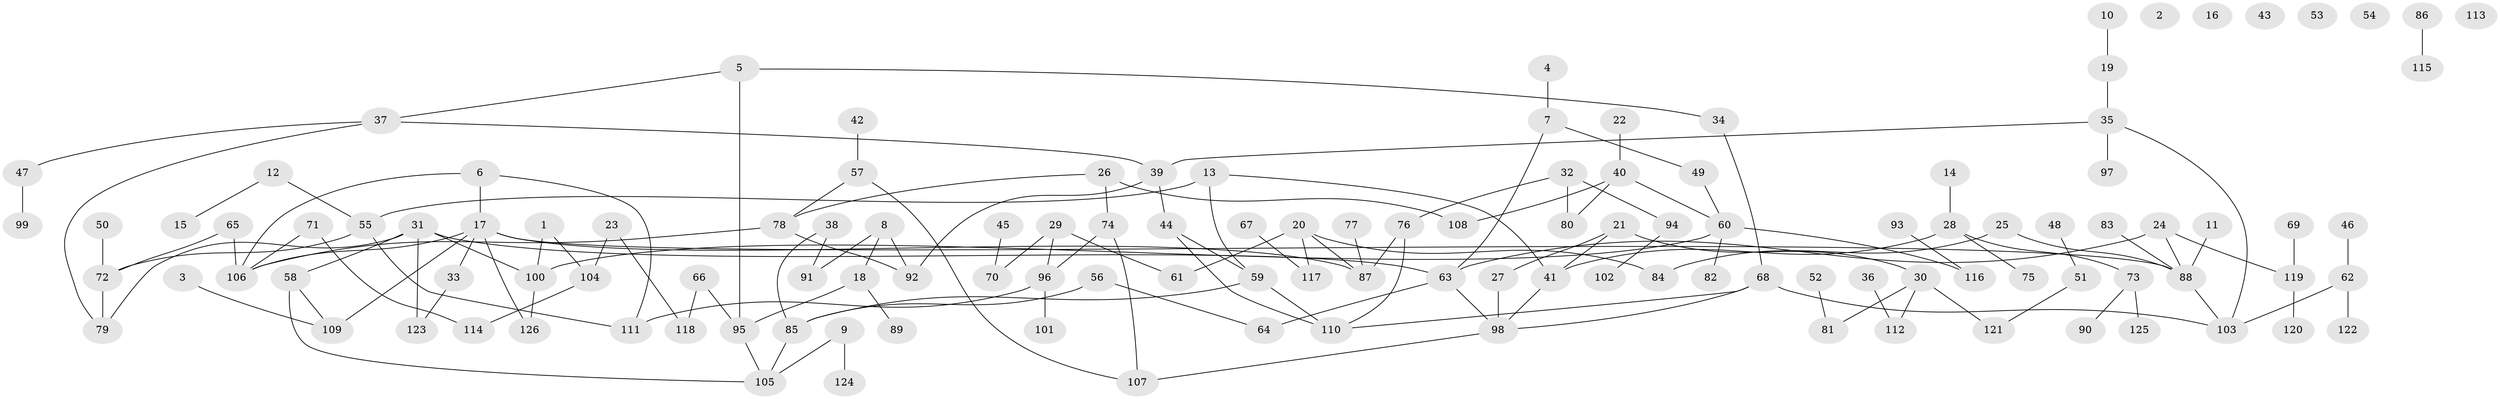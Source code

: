 // coarse degree distribution, {2: 0.2159090909090909, 0: 0.07954545454545454, 1: 0.3068181818181818, 3: 0.1590909090909091, 5: 0.06818181818181818, 12: 0.011363636363636364, 4: 0.11363636363636363, 10: 0.011363636363636364, 6: 0.022727272727272728, 7: 0.011363636363636364}
// Generated by graph-tools (version 1.1) at 2025/16/03/04/25 18:16:30]
// undirected, 126 vertices, 149 edges
graph export_dot {
graph [start="1"]
  node [color=gray90,style=filled];
  1;
  2;
  3;
  4;
  5;
  6;
  7;
  8;
  9;
  10;
  11;
  12;
  13;
  14;
  15;
  16;
  17;
  18;
  19;
  20;
  21;
  22;
  23;
  24;
  25;
  26;
  27;
  28;
  29;
  30;
  31;
  32;
  33;
  34;
  35;
  36;
  37;
  38;
  39;
  40;
  41;
  42;
  43;
  44;
  45;
  46;
  47;
  48;
  49;
  50;
  51;
  52;
  53;
  54;
  55;
  56;
  57;
  58;
  59;
  60;
  61;
  62;
  63;
  64;
  65;
  66;
  67;
  68;
  69;
  70;
  71;
  72;
  73;
  74;
  75;
  76;
  77;
  78;
  79;
  80;
  81;
  82;
  83;
  84;
  85;
  86;
  87;
  88;
  89;
  90;
  91;
  92;
  93;
  94;
  95;
  96;
  97;
  98;
  99;
  100;
  101;
  102;
  103;
  104;
  105;
  106;
  107;
  108;
  109;
  110;
  111;
  112;
  113;
  114;
  115;
  116;
  117;
  118;
  119;
  120;
  121;
  122;
  123;
  124;
  125;
  126;
  1 -- 100;
  1 -- 104;
  3 -- 109;
  4 -- 7;
  5 -- 34;
  5 -- 37;
  5 -- 95;
  6 -- 17;
  6 -- 106;
  6 -- 111;
  7 -- 49;
  7 -- 63;
  8 -- 18;
  8 -- 91;
  8 -- 92;
  9 -- 105;
  9 -- 124;
  10 -- 19;
  11 -- 88;
  12 -- 15;
  12 -- 55;
  13 -- 41;
  13 -- 55;
  13 -- 59;
  14 -- 28;
  17 -- 33;
  17 -- 87;
  17 -- 88;
  17 -- 106;
  17 -- 109;
  17 -- 126;
  18 -- 89;
  18 -- 95;
  19 -- 35;
  20 -- 61;
  20 -- 84;
  20 -- 87;
  20 -- 117;
  21 -- 27;
  21 -- 30;
  21 -- 41;
  22 -- 40;
  23 -- 104;
  23 -- 118;
  24 -- 63;
  24 -- 88;
  24 -- 119;
  25 -- 84;
  25 -- 88;
  26 -- 74;
  26 -- 78;
  26 -- 108;
  27 -- 98;
  28 -- 41;
  28 -- 73;
  28 -- 75;
  29 -- 61;
  29 -- 70;
  29 -- 96;
  30 -- 81;
  30 -- 112;
  30 -- 121;
  31 -- 58;
  31 -- 63;
  31 -- 79;
  31 -- 100;
  31 -- 123;
  32 -- 76;
  32 -- 80;
  32 -- 94;
  33 -- 123;
  34 -- 68;
  35 -- 39;
  35 -- 97;
  35 -- 103;
  36 -- 112;
  37 -- 39;
  37 -- 47;
  37 -- 79;
  38 -- 85;
  38 -- 91;
  39 -- 44;
  39 -- 92;
  40 -- 60;
  40 -- 80;
  40 -- 108;
  41 -- 98;
  42 -- 57;
  44 -- 59;
  44 -- 110;
  45 -- 70;
  46 -- 62;
  47 -- 99;
  48 -- 51;
  49 -- 60;
  50 -- 72;
  51 -- 121;
  52 -- 81;
  55 -- 72;
  55 -- 111;
  56 -- 64;
  56 -- 85;
  57 -- 78;
  57 -- 107;
  58 -- 105;
  58 -- 109;
  59 -- 85;
  59 -- 110;
  60 -- 82;
  60 -- 100;
  60 -- 116;
  62 -- 103;
  62 -- 122;
  63 -- 64;
  63 -- 98;
  65 -- 72;
  65 -- 106;
  66 -- 95;
  66 -- 118;
  67 -- 117;
  68 -- 98;
  68 -- 103;
  68 -- 110;
  69 -- 119;
  71 -- 106;
  71 -- 114;
  72 -- 79;
  73 -- 90;
  73 -- 125;
  74 -- 96;
  74 -- 107;
  76 -- 87;
  76 -- 110;
  77 -- 87;
  78 -- 92;
  78 -- 106;
  83 -- 88;
  85 -- 105;
  86 -- 115;
  88 -- 103;
  93 -- 116;
  94 -- 102;
  95 -- 105;
  96 -- 101;
  96 -- 111;
  98 -- 107;
  100 -- 126;
  104 -- 114;
  119 -- 120;
}
